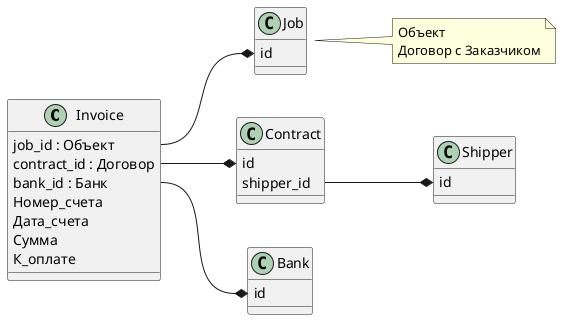 @startuml
'https://plantuml.com/class-diagram

left to right direction

class Invoice {
  job_id : Объект
  contract_id : Договор
  bank_id : Банк
  Номер_счета
  Дата_счета
  Сумма
  К_оплате
}

class Job {
  id
}
note right: Объект\nДоговор с Заказчиком

class Contract {
  id
  shipper_id
}

class Bank {
  id
}

class Shipper {
  id
}

Invoice::job_id --* Job::id
Contract::shipper_id --* Shipper::id
Invoice::contract_id --* Contract::id
Invoice::bank_id --* Bank::id

@enduml
